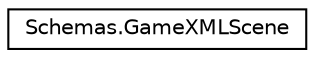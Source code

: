 digraph "Graphical Class Hierarchy"
{
  edge [fontname="Helvetica",fontsize="10",labelfontname="Helvetica",labelfontsize="10"];
  node [fontname="Helvetica",fontsize="10",shape=record];
  rankdir="LR";
  Node1 [label="Schemas.GameXMLScene",height=0.2,width=0.4,color="black", fillcolor="white", style="filled",URL="$class_schemas_1_1_game_x_m_l_scene.html"];
}
